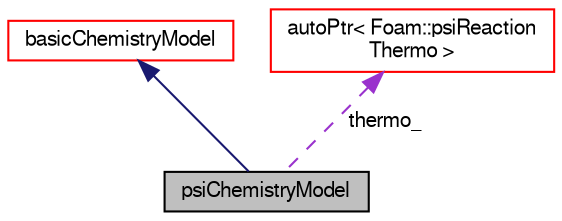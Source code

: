 digraph "psiChemistryModel"
{
  bgcolor="transparent";
  edge [fontname="FreeSans",fontsize="10",labelfontname="FreeSans",labelfontsize="10"];
  node [fontname="FreeSans",fontsize="10",shape=record];
  Node18 [label="psiChemistryModel",height=0.2,width=0.4,color="black", fillcolor="grey75", style="filled", fontcolor="black"];
  Node19 -> Node18 [dir="back",color="midnightblue",fontsize="10",style="solid",fontname="FreeSans"];
  Node19 [label="basicChemistryModel",height=0.2,width=0.4,color="red",URL="$a29790.html",tooltip="Base class for chemistry models. "];
  Node69 -> Node18 [dir="back",color="darkorchid3",fontsize="10",style="dashed",label=" thermo_" ,fontname="FreeSans"];
  Node69 [label="autoPtr\< Foam::psiReaction\lThermo \>",height=0.2,width=0.4,color="red",URL="$a25958.html"];
}
